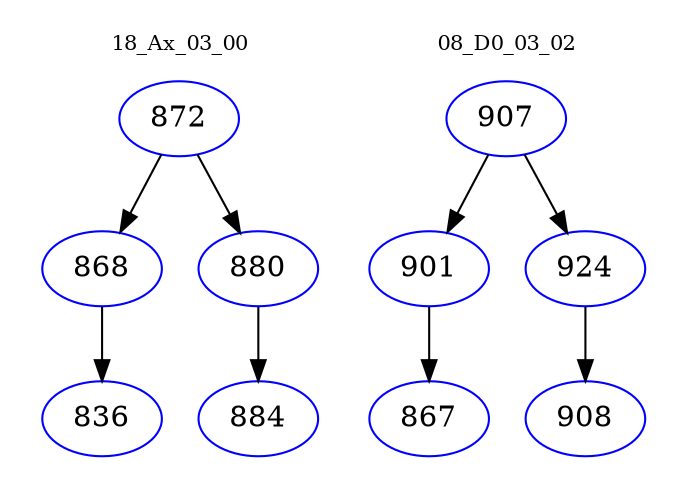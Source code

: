digraph{
subgraph cluster_0 {
color = white
label = "18_Ax_03_00";
fontsize=10;
T0_872 [label="872", color="blue"]
T0_872 -> T0_868 [color="black"]
T0_868 [label="868", color="blue"]
T0_868 -> T0_836 [color="black"]
T0_836 [label="836", color="blue"]
T0_872 -> T0_880 [color="black"]
T0_880 [label="880", color="blue"]
T0_880 -> T0_884 [color="black"]
T0_884 [label="884", color="blue"]
}
subgraph cluster_1 {
color = white
label = "08_D0_03_02";
fontsize=10;
T1_907 [label="907", color="blue"]
T1_907 -> T1_901 [color="black"]
T1_901 [label="901", color="blue"]
T1_901 -> T1_867 [color="black"]
T1_867 [label="867", color="blue"]
T1_907 -> T1_924 [color="black"]
T1_924 [label="924", color="blue"]
T1_924 -> T1_908 [color="black"]
T1_908 [label="908", color="blue"]
}
}
